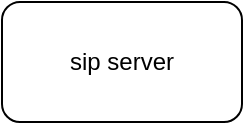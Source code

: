 <mxfile version="13.10.1" type="github"><diagram id="bE12V7KdeUO-KUewzh01" name="Page-1"><mxGraphModel dx="942" dy="583" grid="1" gridSize="10" guides="1" tooltips="1" connect="1" arrows="1" fold="1" page="1" pageScale="1" pageWidth="827" pageHeight="1169" math="0" shadow="0"><root><mxCell id="0"/><mxCell id="1" parent="0"/><mxCell id="6H8w3-ssGyOWFie--BbE-1" value="&lt;div&gt;sip server&lt;/div&gt;" style="rounded=1;whiteSpace=wrap;html=1;" vertex="1" parent="1"><mxGeometry x="350" y="270" width="120" height="60" as="geometry"/></mxCell></root></mxGraphModel></diagram></mxfile>